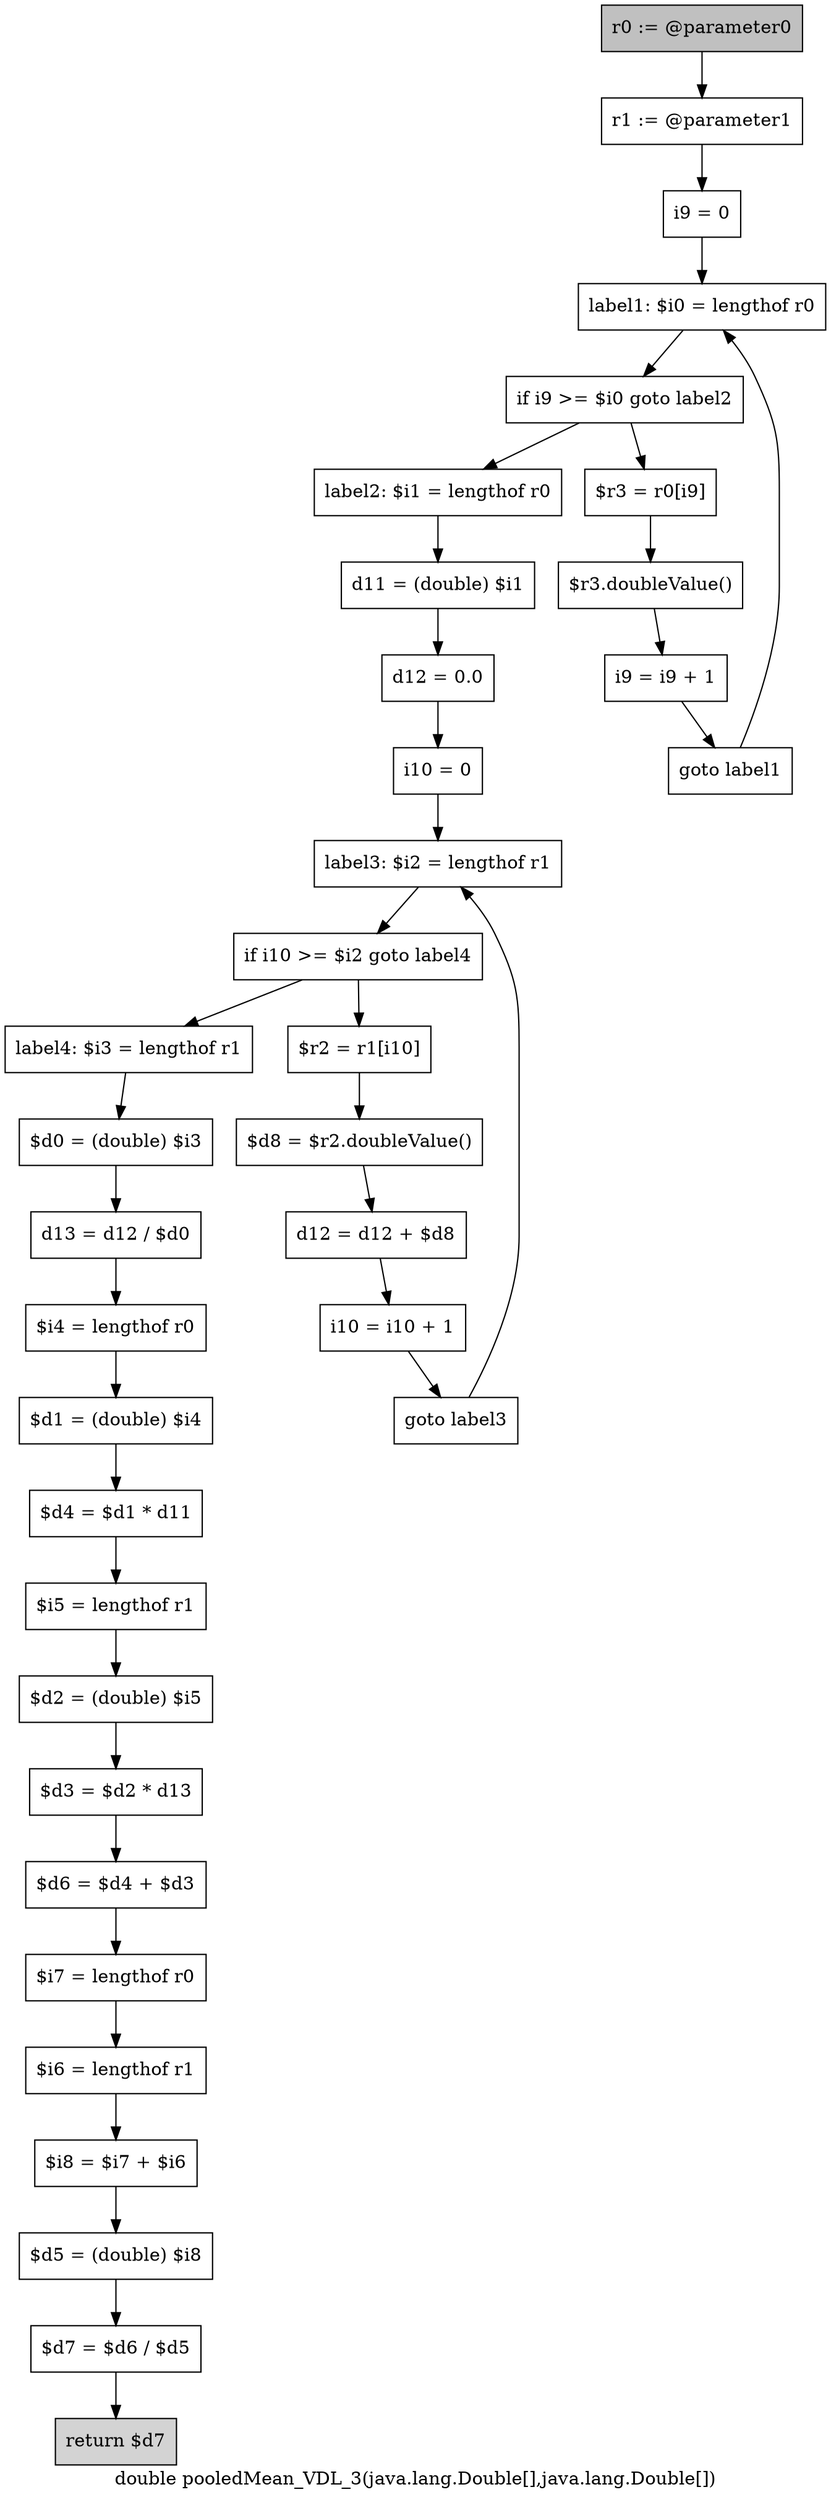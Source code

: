 digraph "double pooledMean_VDL_3(java.lang.Double[],java.lang.Double[])" {
    label="double pooledMean_VDL_3(java.lang.Double[],java.lang.Double[])";
    node [shape=box];
    "0" [style=filled,fillcolor=gray,label="r0 := @parameter0",];
    "1" [label="r1 := @parameter1",];
    "0"->"1";
    "2" [label="i9 = 0",];
    "1"->"2";
    "3" [label="label1: $i0 = lengthof r0",];
    "2"->"3";
    "4" [label="if i9 >= $i0 goto label2",];
    "3"->"4";
    "5" [label="$r3 = r0[i9]",];
    "4"->"5";
    "9" [label="label2: $i1 = lengthof r0",];
    "4"->"9";
    "6" [label="$r3.doubleValue()",];
    "5"->"6";
    "7" [label="i9 = i9 + 1",];
    "6"->"7";
    "8" [label="goto label1",];
    "7"->"8";
    "8"->"3";
    "10" [label="d11 = (double) $i1",];
    "9"->"10";
    "11" [label="d12 = 0.0",];
    "10"->"11";
    "12" [label="i10 = 0",];
    "11"->"12";
    "13" [label="label3: $i2 = lengthof r1",];
    "12"->"13";
    "14" [label="if i10 >= $i2 goto label4",];
    "13"->"14";
    "15" [label="$r2 = r1[i10]",];
    "14"->"15";
    "20" [label="label4: $i3 = lengthof r1",];
    "14"->"20";
    "16" [label="$d8 = $r2.doubleValue()",];
    "15"->"16";
    "17" [label="d12 = d12 + $d8",];
    "16"->"17";
    "18" [label="i10 = i10 + 1",];
    "17"->"18";
    "19" [label="goto label3",];
    "18"->"19";
    "19"->"13";
    "21" [label="$d0 = (double) $i3",];
    "20"->"21";
    "22" [label="d13 = d12 / $d0",];
    "21"->"22";
    "23" [label="$i4 = lengthof r0",];
    "22"->"23";
    "24" [label="$d1 = (double) $i4",];
    "23"->"24";
    "25" [label="$d4 = $d1 * d11",];
    "24"->"25";
    "26" [label="$i5 = lengthof r1",];
    "25"->"26";
    "27" [label="$d2 = (double) $i5",];
    "26"->"27";
    "28" [label="$d3 = $d2 * d13",];
    "27"->"28";
    "29" [label="$d6 = $d4 + $d3",];
    "28"->"29";
    "30" [label="$i7 = lengthof r0",];
    "29"->"30";
    "31" [label="$i6 = lengthof r1",];
    "30"->"31";
    "32" [label="$i8 = $i7 + $i6",];
    "31"->"32";
    "33" [label="$d5 = (double) $i8",];
    "32"->"33";
    "34" [label="$d7 = $d6 / $d5",];
    "33"->"34";
    "35" [style=filled,fillcolor=lightgray,label="return $d7",];
    "34"->"35";
}
